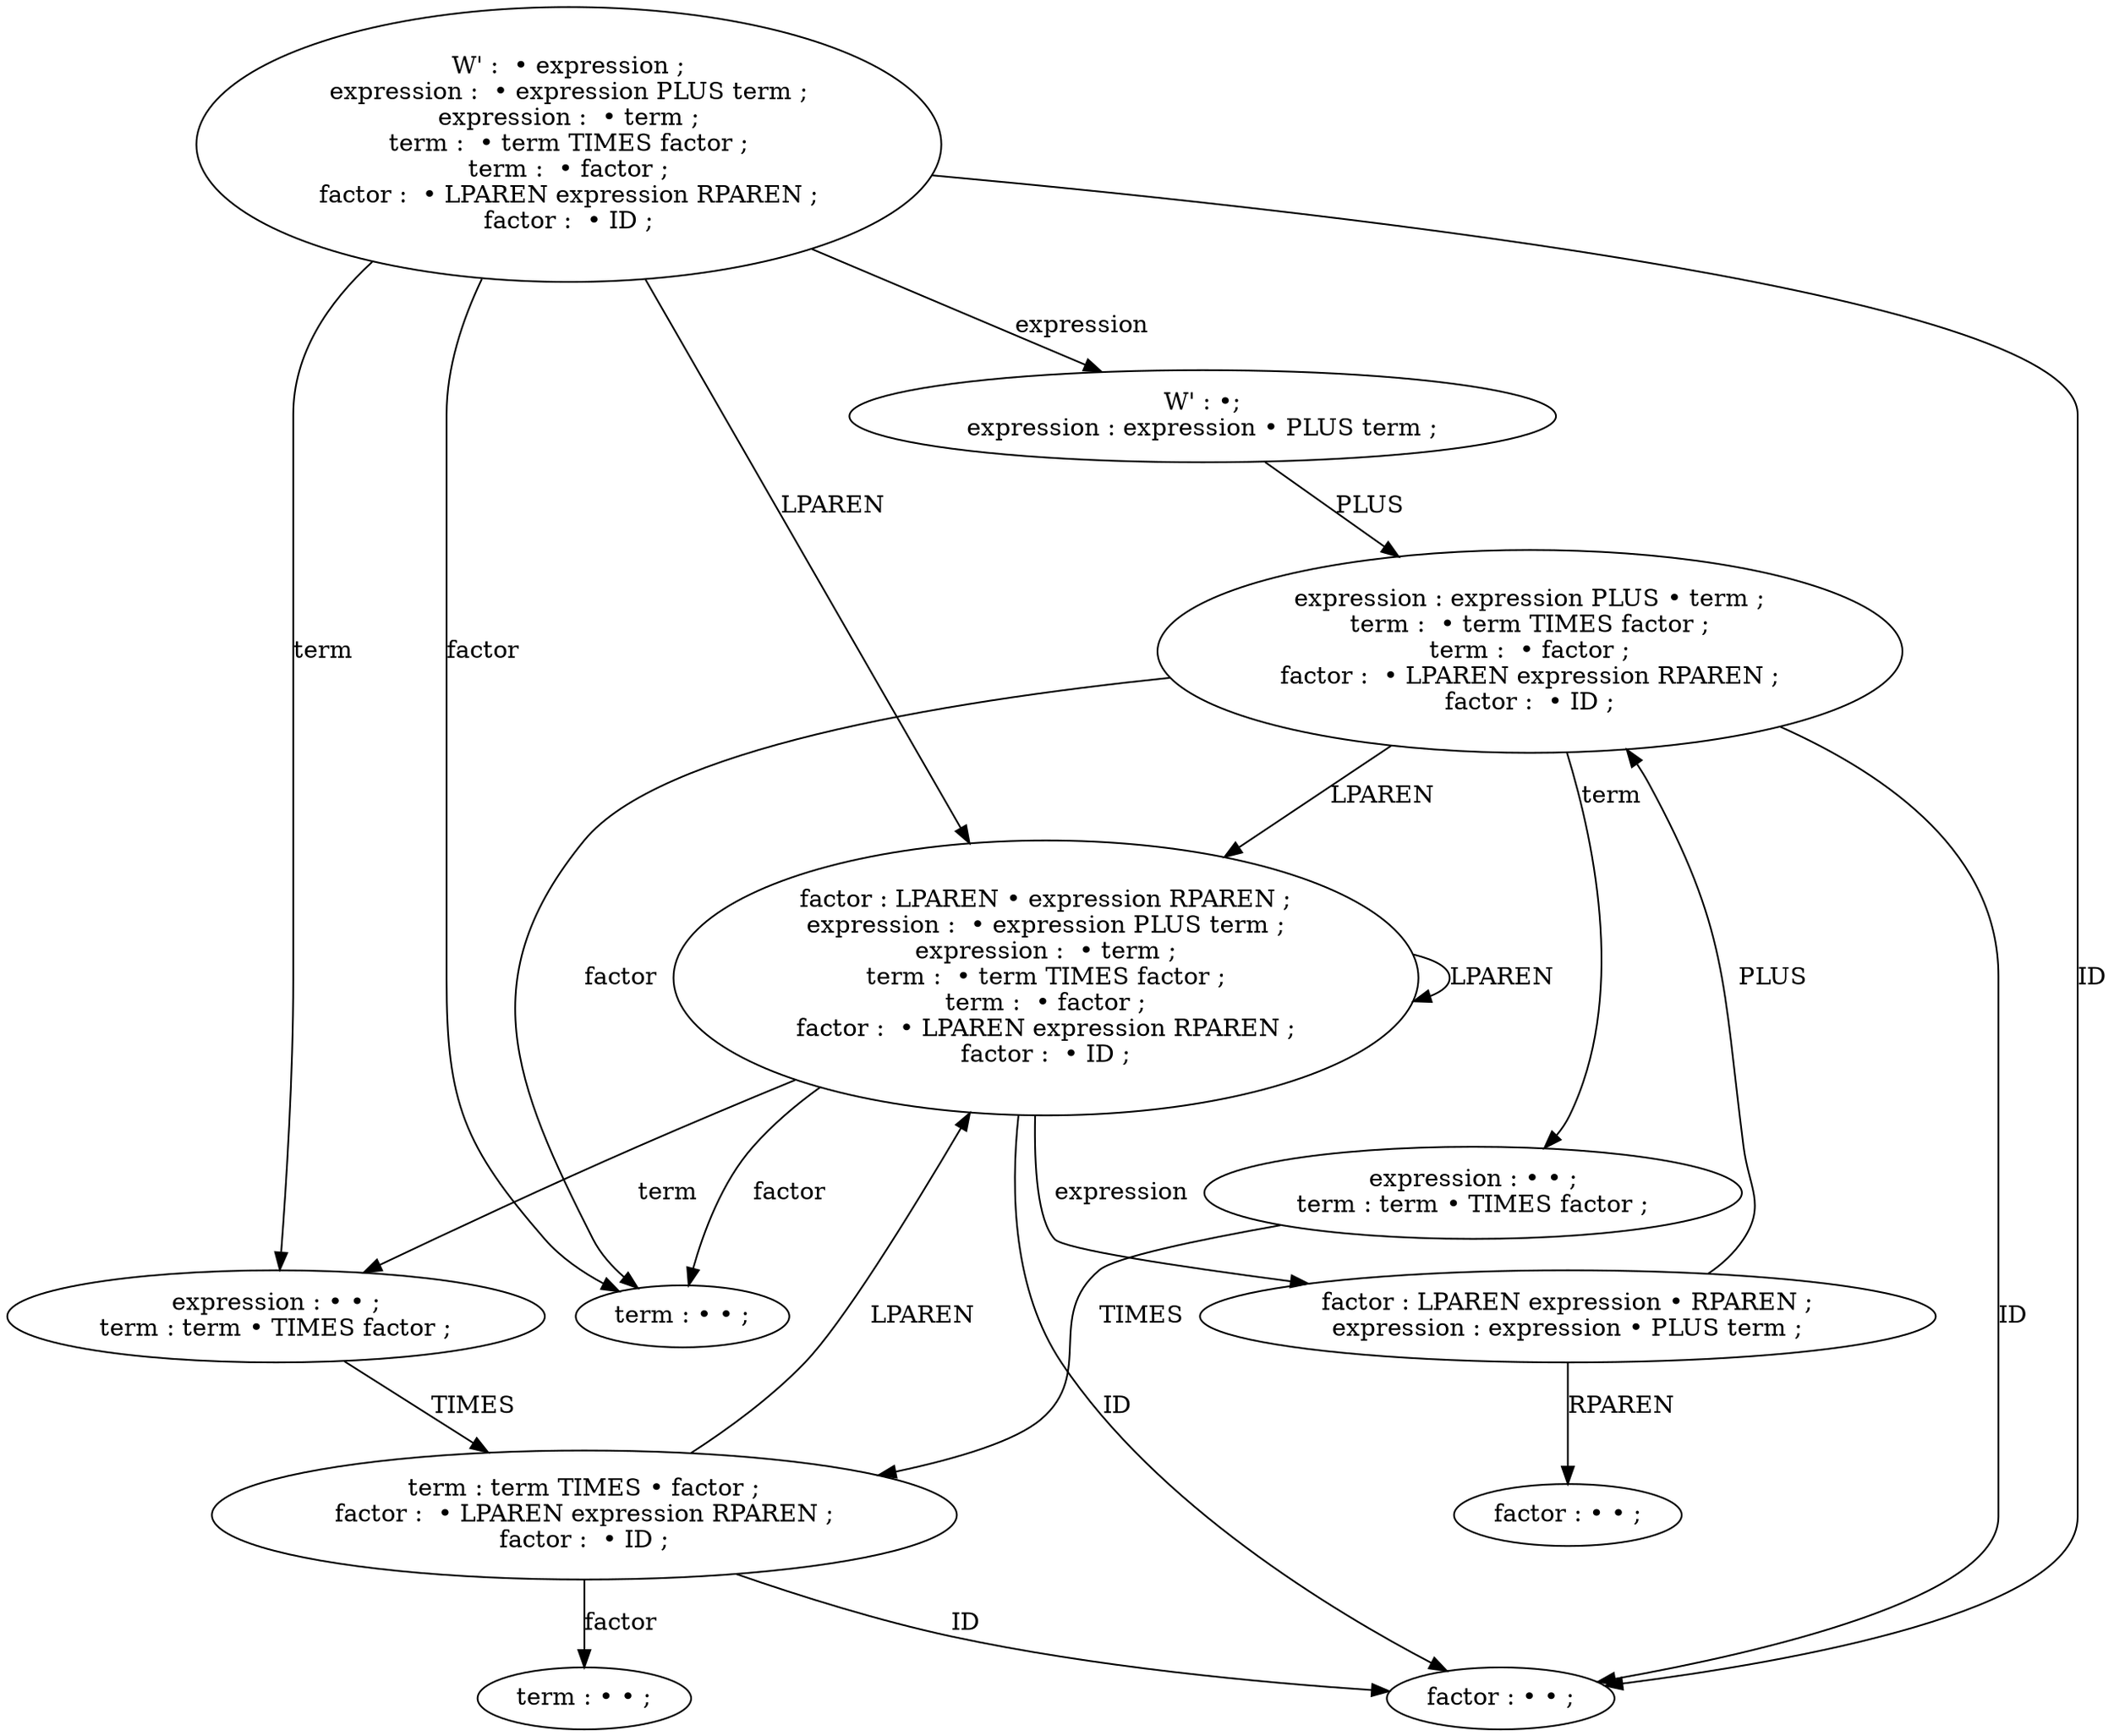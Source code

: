 digraph {
	I0 [label="W' :  • expression ;
expression :  • expression PLUS term ;
expression :  • term ;
term :  • term TIMES factor ;
term :  • factor ;
factor :  • LPAREN expression RPAREN ;
factor :  • ID ;
"]
	I1 [label="W' : •;
expression : expression • PLUS term ;
"]
	I2 [label="expression : • • ;
term : term • TIMES factor ;
"]
	I3 [label="term : • • ;
"]
	I4 [label="factor : LPAREN • expression RPAREN ;
expression :  • expression PLUS term ;
expression :  • term ;
term :  • term TIMES factor ;
term :  • factor ;
factor :  • LPAREN expression RPAREN ;
factor :  • ID ;
"]
	I5 [label="factor : • • ;
"]
	I6 [label="expression : expression PLUS • term ;
term :  • term TIMES factor ;
term :  • factor ;
factor :  • LPAREN expression RPAREN ;
factor :  • ID ;
"]
	I7 [label="term : term TIMES • factor ;
factor :  • LPAREN expression RPAREN ;
factor :  • ID ;
"]
	I8 [label="factor : LPAREN expression • RPAREN ;
expression : expression • PLUS term ;
"]
	I9 [label="expression : • • ;
term : term • TIMES factor ;
"]
	I10 [label="term : • • ;
"]
	I11 [label="factor : • • ;
"]
	I0 -> I1 [label=expression]
	I0 -> I2 [label=term]
	I0 -> I3 [label=factor]
	I0 -> I4 [label=LPAREN]
	I0 -> I5 [label=ID]
	I1 -> I6 [label=PLUS]
	I2 -> I7 [label=TIMES]
	I4 -> I8 [label=expression]
	I4 -> I2 [label=term]
	I4 -> I3 [label=factor]
	I4 -> I4 [label=LPAREN]
	I4 -> I5 [label=ID]
	I6 -> I9 [label=term]
	I6 -> I3 [label=factor]
	I6 -> I4 [label=LPAREN]
	I6 -> I5 [label=ID]
	I7 -> I10 [label=factor]
	I7 -> I4 [label=LPAREN]
	I7 -> I5 [label=ID]
	I8 -> I11 [label=RPAREN]
	I8 -> I6 [label=PLUS]
	I9 -> I7 [label=TIMES]
}
